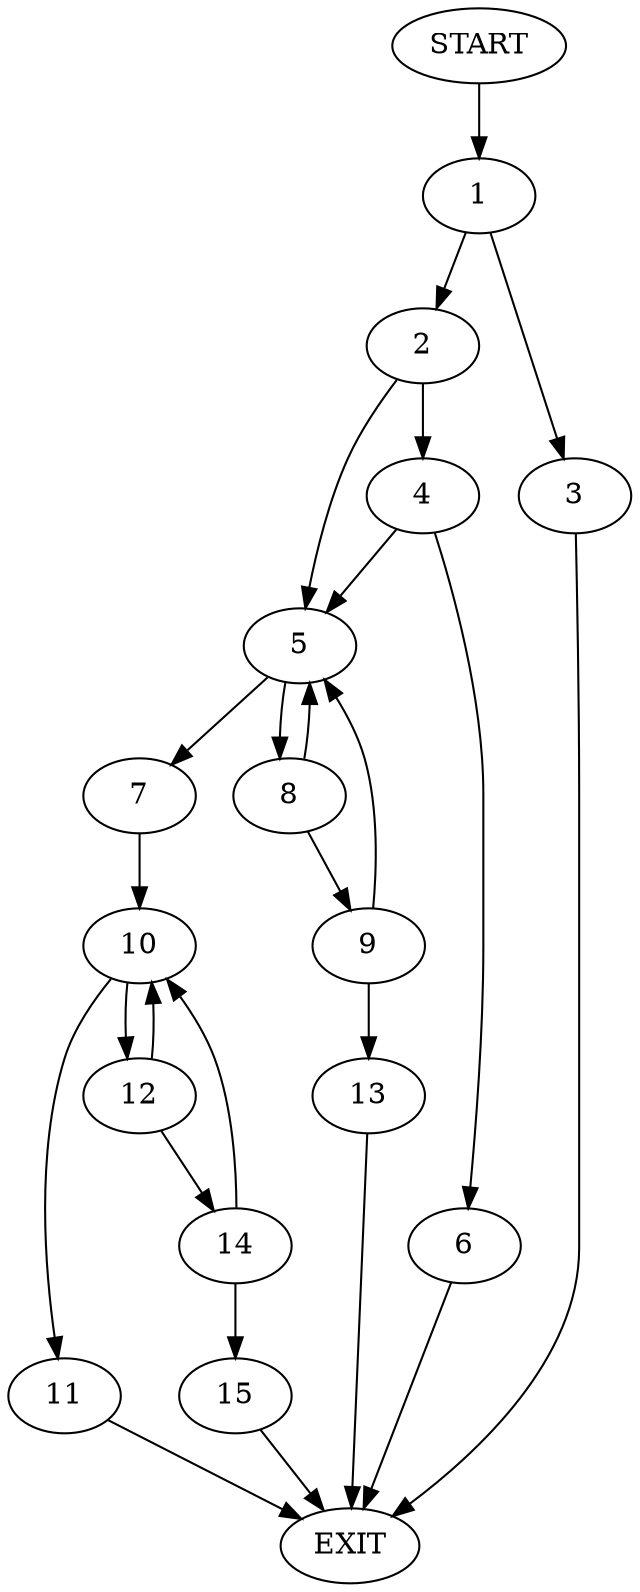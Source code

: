 digraph {
0 [label="START"]
16 [label="EXIT"]
0 -> 1
1 -> 2
1 -> 3
3 -> 16
2 -> 4
2 -> 5
4 -> 6
4 -> 5
5 -> 7
5 -> 8
6 -> 16
8 -> 9
8 -> 5
7 -> 10
10 -> 11
10 -> 12
9 -> 13
9 -> 5
13 -> 16
11 -> 16
12 -> 10
12 -> 14
14 -> 10
14 -> 15
15 -> 16
}
